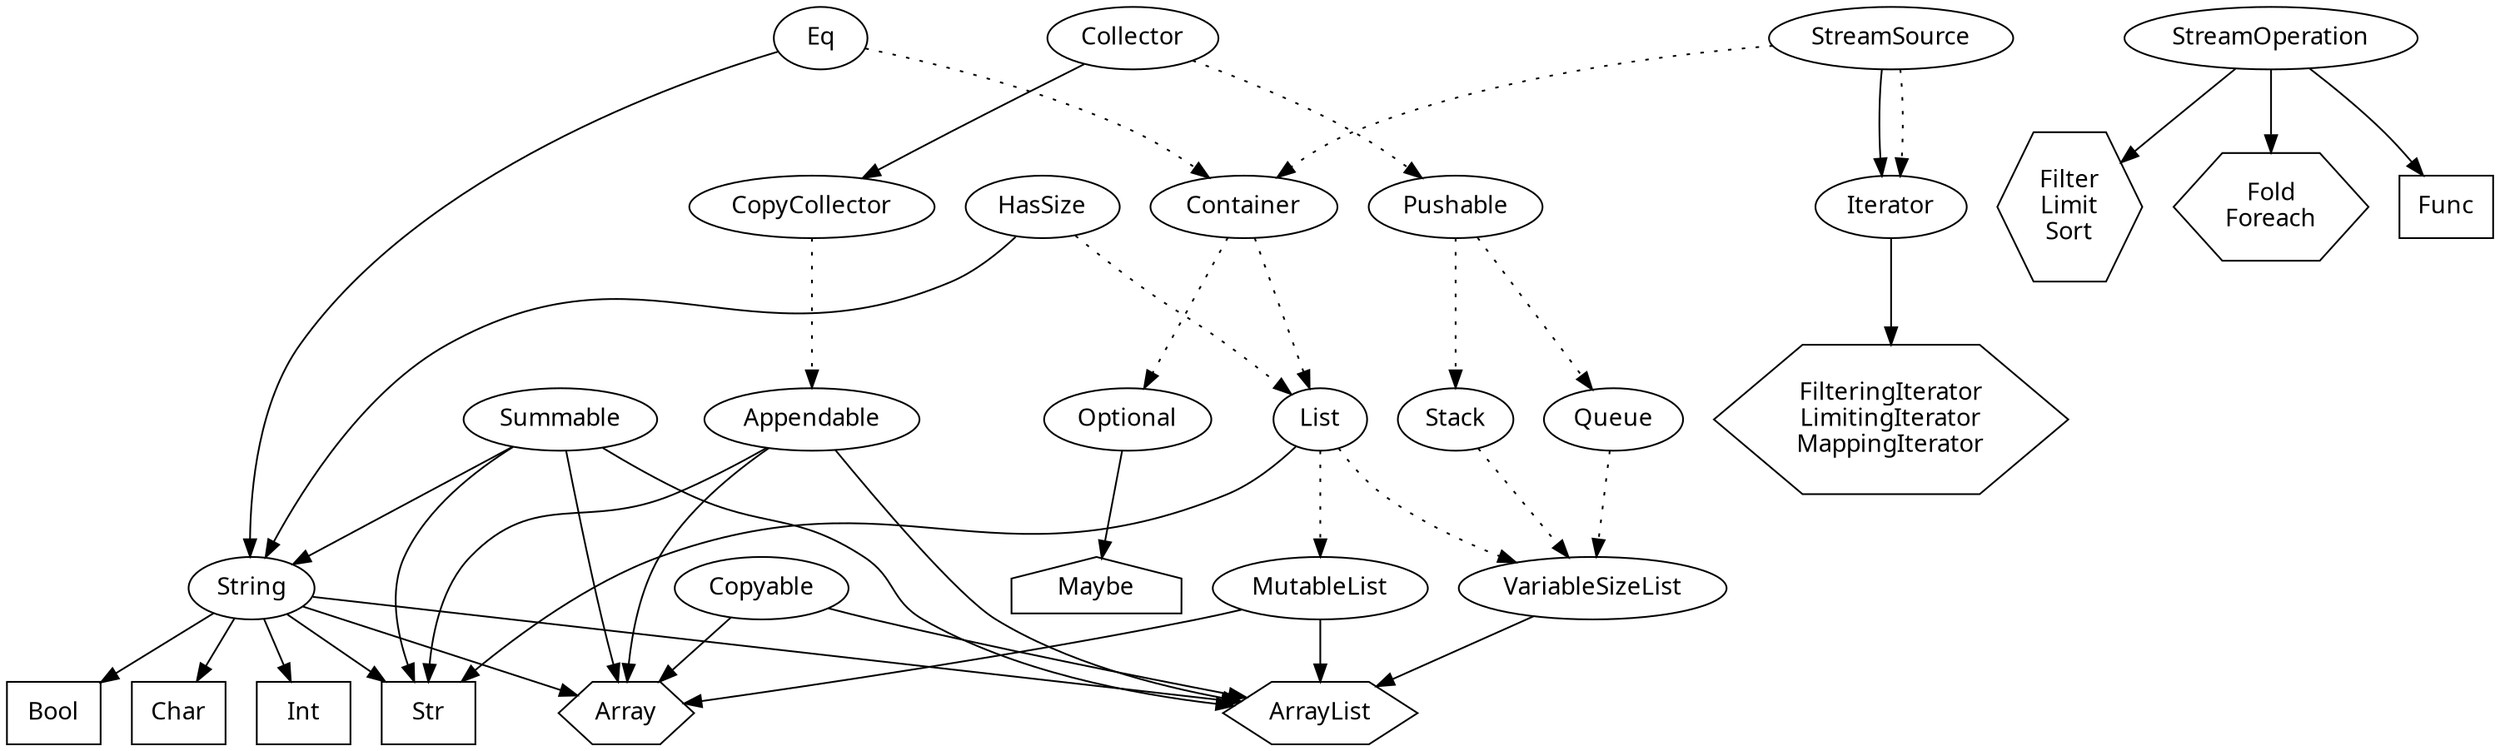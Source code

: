 digraph G {
    node [fontname="sans-serif"]
    // Models
    String [shape="oval"]
    HasSize [shape="oval"]
    Copyable [shape="oval"]
    Container [shape="oval", group="collections"]
    Optional [shape="oval", group="collections"]
    List [shape="oval", group="collections"]
    MutableList [shape="oval", group="collections"]
    VariableSizeList [shape="oval", group="collections"]
    Stack [shape="oval", group="collections"]
    Queue [shape="oval", group="collections"]
    Appendable [shape="oval", group="collectors"]
    Pushable [shape="oval", group="collectors"]
    Summable [shape="oval", group="collections"]
    
    StreamSource [shape="oval", group="pipes"]
    StreamOperation [shape="oval", group="pipes"]
    Collector [shape="oval", group="collectors"]
    CopyCollector [shape="oval", group="collectors"]
    Iterator [shape="oval", group="iterators"]
    
    // Structs
    /**/ArrayList [shape="hexagon", group="collections"]
    /**/Array [shape="hexagon", group="collections"]
    /**/PipeIterator [label="FilteringIterator\nLimitingIterator\nMappingIterator", shape="hexagon", group="iterators"]
    /**/PipeOp [label="Filter\nLimit\nSort", shape="hexagon", group="pipes"]
    /**/PipeEnd [label="Fold\nForeach", shape="hexagon", group="pipes"]
    
    // Enums
    /**/Maybe [shape="house", group="collections"]
    
    // Primitive types
    /**/Str [shape="box", group="primitives"]
    /**/Int [shape="box", group="primitives"]
    /**/Bool [shape="box", group="primitives"]
    /**/Char [shape="box", group="primitives"]
    /**/Func [shape="box", group="primitives"]
    
    /**/String -> Int
    /**/String -> Char
    /**/String -> Bool
    /**/String -> Str
    /**/String -> Array
    /**/String -> ArrayList
    
    /**/Copyable -> Array
    /**/Copyable -> ArrayList
    
    //+HasSize -> Str
    HasSize -> String
    //+HasSize -> Array
    //+HasSize -> ArrayList
    
    //+Eq -> Str
    Eq -> String
    //+Eq -> Array
    //+Eq -> ArrayList
    //+Eq -> Maybe
    
    /*-*/Eq -> Container [style=dotted]
    /*-*/StreamSource -> Container [style=dotted]
    //+Container -> Array
    //+Container -> ArrayList
    //+Container -> Maybe
    
    /*-*/HasSize -> List [style=dotted]
    /*-*/Container -> List [style=dotted]
    /**/List -> Str
    
    /*-*/List -> MutableList [style=dotted]
    /**/MutableList -> Array
    /**/MutableList -> ArrayList
    
    /*-*/List -> VariableSizeList [style=dotted]
    /*-*/Stack -> VariableSizeList [style=dotted]
    /*-*/Queue -> VariableSizeList [style=dotted]
    /**/VariableSizeList -> ArrayList
    
    /*-*/Pushable -> Stack [style=dotted]
    //+Stack -> ArrayList
    
    /*-*/Pushable -> Queue [style=dotted]
    
    //+StreamSource -> Maybe
    //+StreamSource -> Array
    //+StreamSource -> ArrayList
    StreamSource -> Iterator
    //+StreamSource -> ArrayIterator
    //+StreamSource -> MappingIterator
    
    /**/StreamOperation -> Func
    /**/StreamOperation -> PipeOp
    /**/StreamOperation -> PipeEnd
    
    /**/Summable -> Str
    Summable -> String
    /**/Summable -> Array
    /**/Summable -> ArrayList
    
    /*-*/CopyCollector -> Appendable [style=dotted]
    /**/Appendable -> Array
    /**/Appendable -> ArrayList
    /**/Appendable -> Str
    
    //+CopyCollector -> Array
    //+CopyCollector -> ArrayList
    
    /*-*/Collector -> Pushable [style=dotted]
    //+Pushable -> ArrayList
    
    //+Collector -> ArrayList
    Collector -> CopyCollector
    
    /*-*/StreamSource -> Iterator [style=dotted]
    /**/Iterator -> PipeIterator
    
    /*-*/Container -> Optional [style=dotted]
    /**/Optional -> Maybe
}
